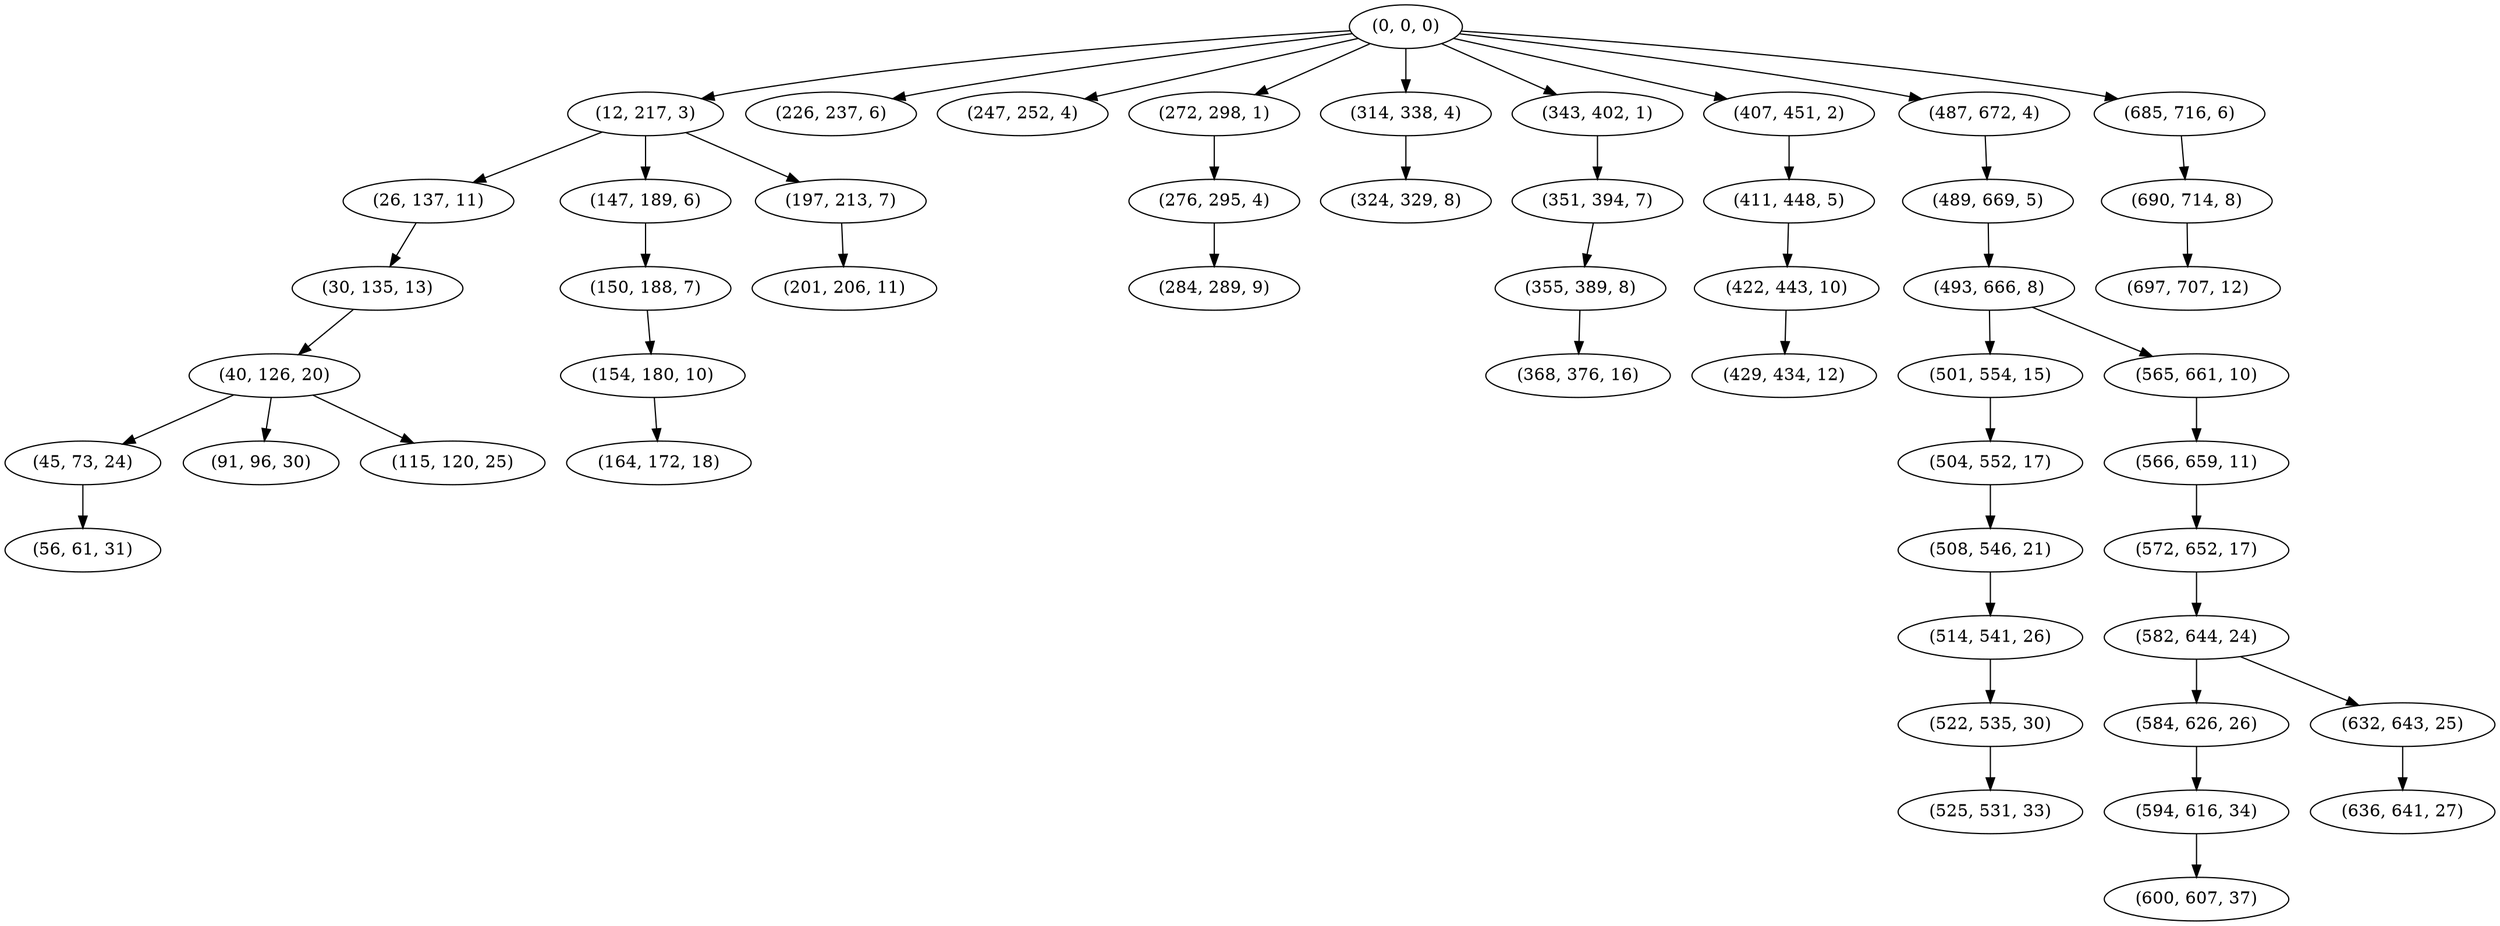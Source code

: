 digraph tree {
    "(0, 0, 0)";
    "(12, 217, 3)";
    "(26, 137, 11)";
    "(30, 135, 13)";
    "(40, 126, 20)";
    "(45, 73, 24)";
    "(56, 61, 31)";
    "(91, 96, 30)";
    "(115, 120, 25)";
    "(147, 189, 6)";
    "(150, 188, 7)";
    "(154, 180, 10)";
    "(164, 172, 18)";
    "(197, 213, 7)";
    "(201, 206, 11)";
    "(226, 237, 6)";
    "(247, 252, 4)";
    "(272, 298, 1)";
    "(276, 295, 4)";
    "(284, 289, 9)";
    "(314, 338, 4)";
    "(324, 329, 8)";
    "(343, 402, 1)";
    "(351, 394, 7)";
    "(355, 389, 8)";
    "(368, 376, 16)";
    "(407, 451, 2)";
    "(411, 448, 5)";
    "(422, 443, 10)";
    "(429, 434, 12)";
    "(487, 672, 4)";
    "(489, 669, 5)";
    "(493, 666, 8)";
    "(501, 554, 15)";
    "(504, 552, 17)";
    "(508, 546, 21)";
    "(514, 541, 26)";
    "(522, 535, 30)";
    "(525, 531, 33)";
    "(565, 661, 10)";
    "(566, 659, 11)";
    "(572, 652, 17)";
    "(582, 644, 24)";
    "(584, 626, 26)";
    "(594, 616, 34)";
    "(600, 607, 37)";
    "(632, 643, 25)";
    "(636, 641, 27)";
    "(685, 716, 6)";
    "(690, 714, 8)";
    "(697, 707, 12)";
    "(0, 0, 0)" -> "(12, 217, 3)";
    "(0, 0, 0)" -> "(226, 237, 6)";
    "(0, 0, 0)" -> "(247, 252, 4)";
    "(0, 0, 0)" -> "(272, 298, 1)";
    "(0, 0, 0)" -> "(314, 338, 4)";
    "(0, 0, 0)" -> "(343, 402, 1)";
    "(0, 0, 0)" -> "(407, 451, 2)";
    "(0, 0, 0)" -> "(487, 672, 4)";
    "(0, 0, 0)" -> "(685, 716, 6)";
    "(12, 217, 3)" -> "(26, 137, 11)";
    "(12, 217, 3)" -> "(147, 189, 6)";
    "(12, 217, 3)" -> "(197, 213, 7)";
    "(26, 137, 11)" -> "(30, 135, 13)";
    "(30, 135, 13)" -> "(40, 126, 20)";
    "(40, 126, 20)" -> "(45, 73, 24)";
    "(40, 126, 20)" -> "(91, 96, 30)";
    "(40, 126, 20)" -> "(115, 120, 25)";
    "(45, 73, 24)" -> "(56, 61, 31)";
    "(147, 189, 6)" -> "(150, 188, 7)";
    "(150, 188, 7)" -> "(154, 180, 10)";
    "(154, 180, 10)" -> "(164, 172, 18)";
    "(197, 213, 7)" -> "(201, 206, 11)";
    "(272, 298, 1)" -> "(276, 295, 4)";
    "(276, 295, 4)" -> "(284, 289, 9)";
    "(314, 338, 4)" -> "(324, 329, 8)";
    "(343, 402, 1)" -> "(351, 394, 7)";
    "(351, 394, 7)" -> "(355, 389, 8)";
    "(355, 389, 8)" -> "(368, 376, 16)";
    "(407, 451, 2)" -> "(411, 448, 5)";
    "(411, 448, 5)" -> "(422, 443, 10)";
    "(422, 443, 10)" -> "(429, 434, 12)";
    "(487, 672, 4)" -> "(489, 669, 5)";
    "(489, 669, 5)" -> "(493, 666, 8)";
    "(493, 666, 8)" -> "(501, 554, 15)";
    "(493, 666, 8)" -> "(565, 661, 10)";
    "(501, 554, 15)" -> "(504, 552, 17)";
    "(504, 552, 17)" -> "(508, 546, 21)";
    "(508, 546, 21)" -> "(514, 541, 26)";
    "(514, 541, 26)" -> "(522, 535, 30)";
    "(522, 535, 30)" -> "(525, 531, 33)";
    "(565, 661, 10)" -> "(566, 659, 11)";
    "(566, 659, 11)" -> "(572, 652, 17)";
    "(572, 652, 17)" -> "(582, 644, 24)";
    "(582, 644, 24)" -> "(584, 626, 26)";
    "(582, 644, 24)" -> "(632, 643, 25)";
    "(584, 626, 26)" -> "(594, 616, 34)";
    "(594, 616, 34)" -> "(600, 607, 37)";
    "(632, 643, 25)" -> "(636, 641, 27)";
    "(685, 716, 6)" -> "(690, 714, 8)";
    "(690, 714, 8)" -> "(697, 707, 12)";
}
